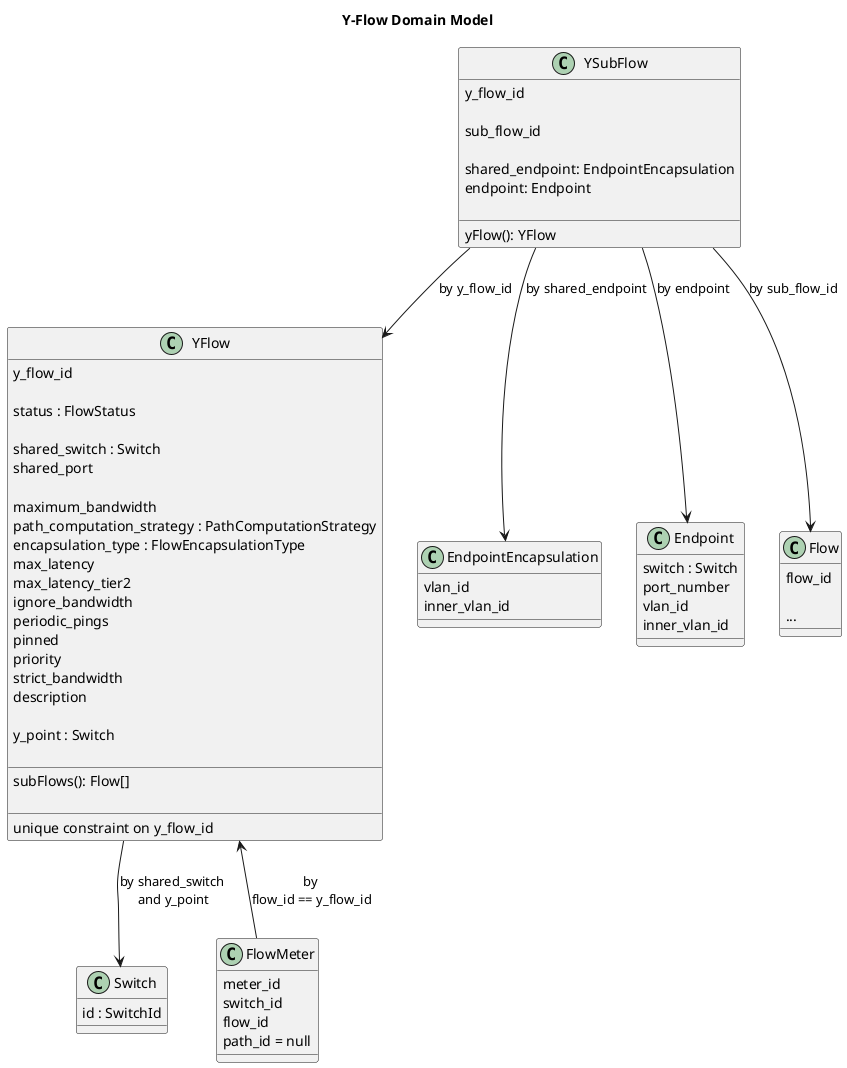 @startuml

title Y-Flow Domain Model

class YFlow {
    y_flow_id

    status : FlowStatus

    shared_switch : Switch
    shared_port

    maximum_bandwidth
    path_computation_strategy : PathComputationStrategy
    encapsulation_type : FlowEncapsulationType
    max_latency
    max_latency_tier2
    ignore_bandwidth
    periodic_pings
    pinned
    priority
    strict_bandwidth
    description

    y_point : Switch

    __
    subFlows(): Flow[]

    __
    unique constraint on y_flow_id
}

class YSubFlow {
    y_flow_id

    sub_flow_id

    shared_endpoint: EndpointEncapsulation
    endpoint: Endpoint

    __
    yFlow(): YFlow
}

class EndpointEncapsulation {
    vlan_id
    inner_vlan_id
}

class Endpoint {
    switch : Switch
    port_number
    vlan_id
    inner_vlan_id
}

class Switch {
    id : SwitchId
}

class Flow {
    flow_id

    ...
}

class FlowMeter {
    meter_id
    switch_id
    flow_id
    path_id = null
}

YFlow --> Switch : by shared_switch\n and y_point
YFlow <-- FlowMeter : by \nflow_id == y_flow_id
YSubFlow --> EndpointEncapsulation : by shared_endpoint
YSubFlow --> Endpoint : by endpoint
YSubFlow --> YFlow : by y_flow_id
YSubFlow --> Flow : by sub_flow_id

@enduml